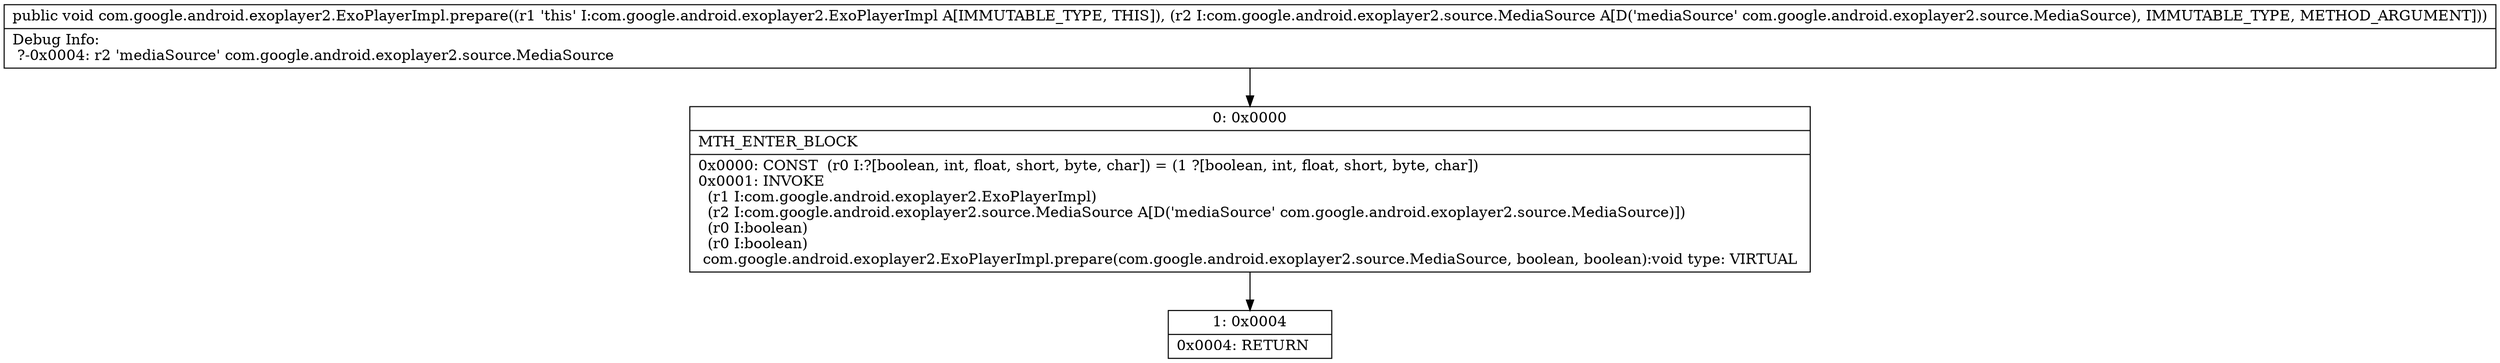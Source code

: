 digraph "CFG forcom.google.android.exoplayer2.ExoPlayerImpl.prepare(Lcom\/google\/android\/exoplayer2\/source\/MediaSource;)V" {
Node_0 [shape=record,label="{0\:\ 0x0000|MTH_ENTER_BLOCK\l|0x0000: CONST  (r0 I:?[boolean, int, float, short, byte, char]) = (1 ?[boolean, int, float, short, byte, char]) \l0x0001: INVOKE  \l  (r1 I:com.google.android.exoplayer2.ExoPlayerImpl)\l  (r2 I:com.google.android.exoplayer2.source.MediaSource A[D('mediaSource' com.google.android.exoplayer2.source.MediaSource)])\l  (r0 I:boolean)\l  (r0 I:boolean)\l com.google.android.exoplayer2.ExoPlayerImpl.prepare(com.google.android.exoplayer2.source.MediaSource, boolean, boolean):void type: VIRTUAL \l}"];
Node_1 [shape=record,label="{1\:\ 0x0004|0x0004: RETURN   \l}"];
MethodNode[shape=record,label="{public void com.google.android.exoplayer2.ExoPlayerImpl.prepare((r1 'this' I:com.google.android.exoplayer2.ExoPlayerImpl A[IMMUTABLE_TYPE, THIS]), (r2 I:com.google.android.exoplayer2.source.MediaSource A[D('mediaSource' com.google.android.exoplayer2.source.MediaSource), IMMUTABLE_TYPE, METHOD_ARGUMENT]))  | Debug Info:\l  ?\-0x0004: r2 'mediaSource' com.google.android.exoplayer2.source.MediaSource\l}"];
MethodNode -> Node_0;
Node_0 -> Node_1;
}

